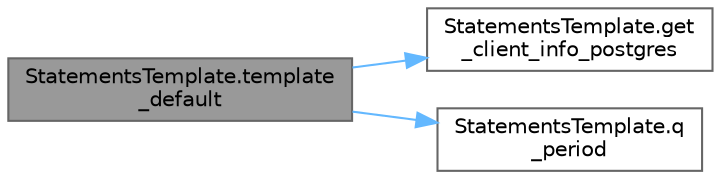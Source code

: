 digraph "StatementsTemplate.template_default"
{
 // LATEX_PDF_SIZE
  bgcolor="transparent";
  edge [fontname=Helvetica,fontsize=10,labelfontname=Helvetica,labelfontsize=10];
  node [fontname=Helvetica,fontsize=10,shape=box,height=0.2,width=0.4];
  rankdir="LR";
  Node1 [id="Node000001",label="StatementsTemplate.template\l_default",height=0.2,width=0.4,color="gray40", fillcolor="grey60", style="filled", fontcolor="black",tooltip=" "];
  Node1 -> Node2 [id="edge3_Node000001_Node000002",color="steelblue1",style="solid",tooltip=" "];
  Node2 [id="Node000002",label="StatementsTemplate.get\l_client_info_postgres",height=0.2,width=0.4,color="grey40", fillcolor="white", style="filled",URL="$namespace_statements_template.html#a78223ecf6e4b3d2d77ca256ce6dfe8f2",tooltip=" "];
  Node1 -> Node3 [id="edge4_Node000001_Node000003",color="steelblue1",style="solid",tooltip=" "];
  Node3 [id="Node000003",label="StatementsTemplate.q\l_period",height=0.2,width=0.4,color="grey40", fillcolor="white", style="filled",URL="$namespace_statements_template.html#a6070d0bf97b28e824eefd9138c257617",tooltip=" "];
}
